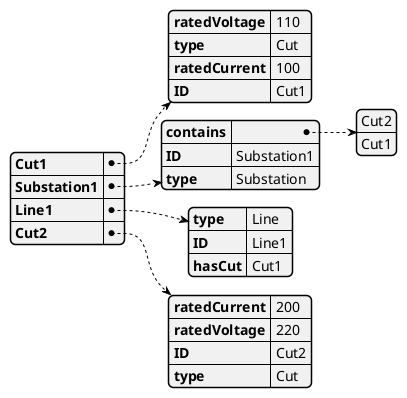 @startjson
{
  "Cut1": {
    "ratedVoltage": 
      "110"
    ,
    "type": 
      "Cut"
    ,
    "ratedCurrent": 
      "100"
    ,
    "ID": 
      "Cut1"
    
  },
  "Substation1": {
    "contains": [
      "Cut2",
      "Cut1"]
    ,
    "ID": 
      "Substation1"
    ,
    "type": 
      "Substation"
    
  },
  "Line1": {
    "type": 
      "Line"
    ,
    "ID": 
      "Line1"
    ,
    "hasCut": 
      "Cut1"
    
  },
  "Cut2": {
    "ratedCurrent": 
      "200"
    ,
    "ratedVoltage": 
      "220"
    ,
    "ID": 
      "Cut2"
    ,
    "type": 
      "Cut"
    
  }
}
@endjson